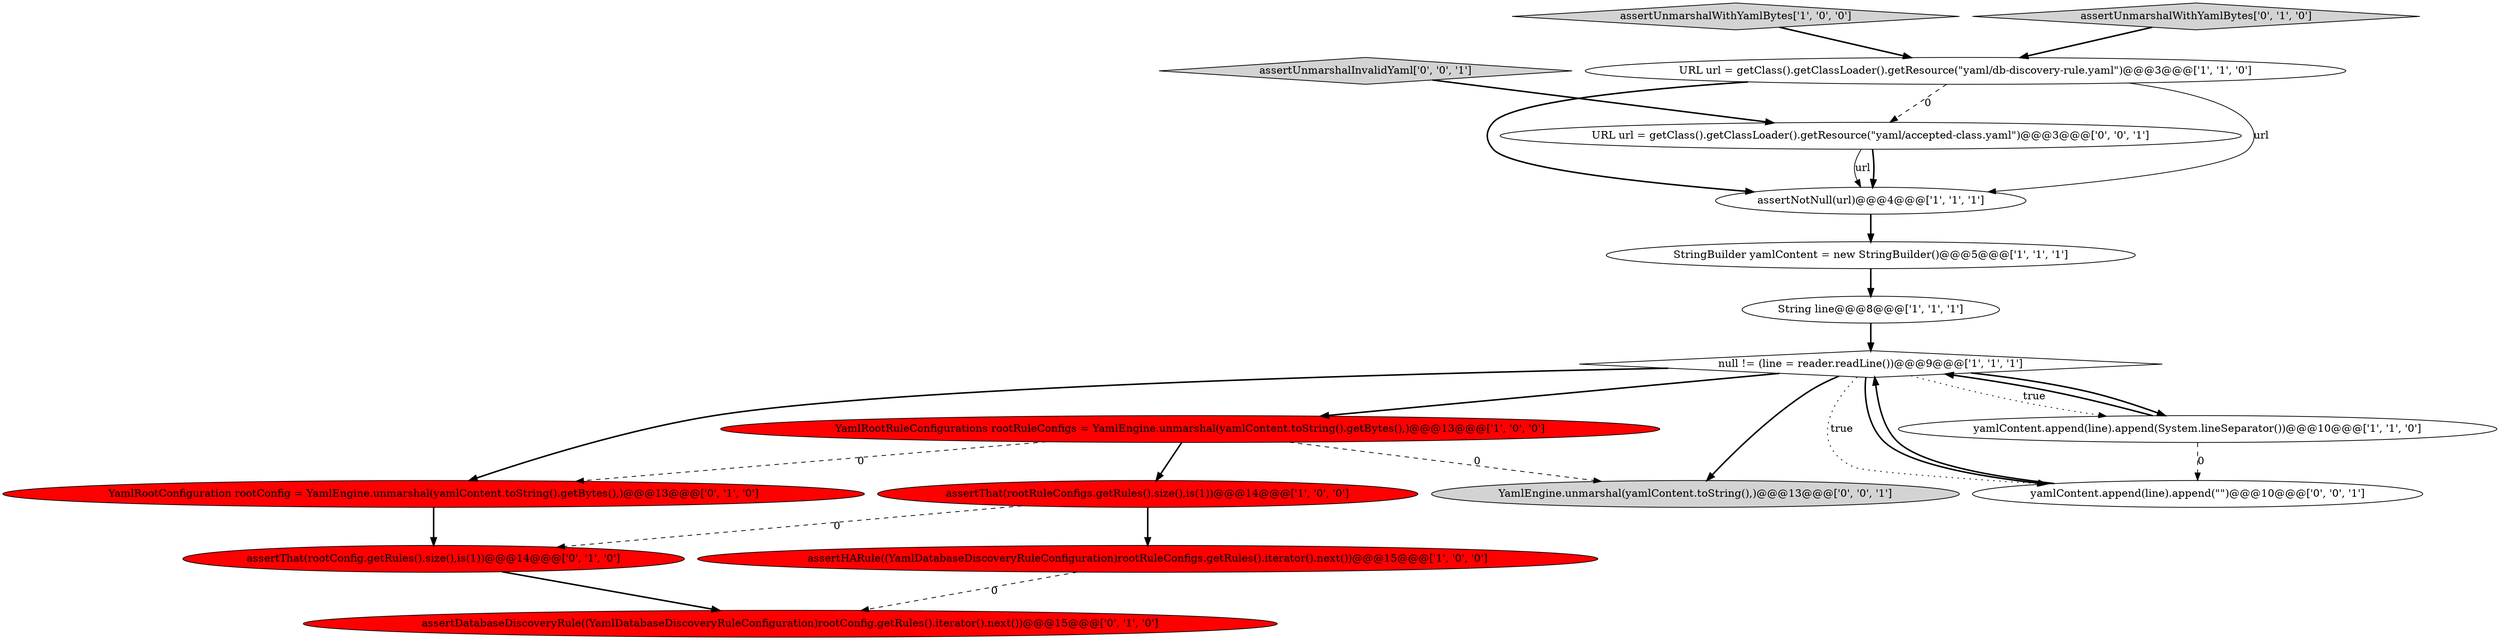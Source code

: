 digraph {
9 [style = filled, label = "YamlRootRuleConfigurations rootRuleConfigs = YamlEngine.unmarshal(yamlContent.toString().getBytes(),)@@@13@@@['1', '0', '0']", fillcolor = red, shape = ellipse image = "AAA1AAABBB1BBB"];
11 [style = filled, label = "YamlRootConfiguration rootConfig = YamlEngine.unmarshal(yamlContent.toString().getBytes(),)@@@13@@@['0', '1', '0']", fillcolor = red, shape = ellipse image = "AAA1AAABBB2BBB"];
13 [style = filled, label = "assertDatabaseDiscoveryRule((YamlDatabaseDiscoveryRuleConfiguration)rootConfig.getRules().iterator().next())@@@15@@@['0', '1', '0']", fillcolor = red, shape = ellipse image = "AAA1AAABBB2BBB"];
7 [style = filled, label = "assertThat(rootRuleConfigs.getRules().size(),is(1))@@@14@@@['1', '0', '0']", fillcolor = red, shape = ellipse image = "AAA1AAABBB1BBB"];
14 [style = filled, label = "YamlEngine.unmarshal(yamlContent.toString(),)@@@13@@@['0', '0', '1']", fillcolor = lightgray, shape = ellipse image = "AAA0AAABBB3BBB"];
16 [style = filled, label = "assertUnmarshalInvalidYaml['0', '0', '1']", fillcolor = lightgray, shape = diamond image = "AAA0AAABBB3BBB"];
2 [style = filled, label = "null != (line = reader.readLine())@@@9@@@['1', '1', '1']", fillcolor = white, shape = diamond image = "AAA0AAABBB1BBB"];
0 [style = filled, label = "assertUnmarshalWithYamlBytes['1', '0', '0']", fillcolor = lightgray, shape = diamond image = "AAA0AAABBB1BBB"];
12 [style = filled, label = "assertThat(rootConfig.getRules().size(),is(1))@@@14@@@['0', '1', '0']", fillcolor = red, shape = ellipse image = "AAA1AAABBB2BBB"];
15 [style = filled, label = "yamlContent.append(line).append(\"\")@@@10@@@['0', '0', '1']", fillcolor = white, shape = ellipse image = "AAA0AAABBB3BBB"];
17 [style = filled, label = "URL url = getClass().getClassLoader().getResource(\"yaml/accepted-class.yaml\")@@@3@@@['0', '0', '1']", fillcolor = white, shape = ellipse image = "AAA0AAABBB3BBB"];
10 [style = filled, label = "assertUnmarshalWithYamlBytes['0', '1', '0']", fillcolor = lightgray, shape = diamond image = "AAA0AAABBB2BBB"];
6 [style = filled, label = "URL url = getClass().getClassLoader().getResource(\"yaml/db-discovery-rule.yaml\")@@@3@@@['1', '1', '0']", fillcolor = white, shape = ellipse image = "AAA0AAABBB1BBB"];
3 [style = filled, label = "String line@@@8@@@['1', '1', '1']", fillcolor = white, shape = ellipse image = "AAA0AAABBB1BBB"];
1 [style = filled, label = "StringBuilder yamlContent = new StringBuilder()@@@5@@@['1', '1', '1']", fillcolor = white, shape = ellipse image = "AAA0AAABBB1BBB"];
5 [style = filled, label = "assertHARule((YamlDatabaseDiscoveryRuleConfiguration)rootRuleConfigs.getRules().iterator().next())@@@15@@@['1', '0', '0']", fillcolor = red, shape = ellipse image = "AAA1AAABBB1BBB"];
8 [style = filled, label = "assertNotNull(url)@@@4@@@['1', '1', '1']", fillcolor = white, shape = ellipse image = "AAA0AAABBB1BBB"];
4 [style = filled, label = "yamlContent.append(line).append(System.lineSeparator())@@@10@@@['1', '1', '0']", fillcolor = white, shape = ellipse image = "AAA0AAABBB1BBB"];
5->13 [style = dashed, label="0"];
17->8 [style = bold, label=""];
15->2 [style = bold, label=""];
17->8 [style = solid, label="url"];
6->8 [style = solid, label="url"];
0->6 [style = bold, label=""];
1->3 [style = bold, label=""];
2->15 [style = dotted, label="true"];
11->12 [style = bold, label=""];
6->17 [style = dashed, label="0"];
4->2 [style = bold, label=""];
2->9 [style = bold, label=""];
16->17 [style = bold, label=""];
9->7 [style = bold, label=""];
2->4 [style = bold, label=""];
10->6 [style = bold, label=""];
8->1 [style = bold, label=""];
12->13 [style = bold, label=""];
7->5 [style = bold, label=""];
9->14 [style = dashed, label="0"];
3->2 [style = bold, label=""];
4->15 [style = dashed, label="0"];
2->14 [style = bold, label=""];
2->15 [style = bold, label=""];
6->8 [style = bold, label=""];
2->4 [style = dotted, label="true"];
7->12 [style = dashed, label="0"];
9->11 [style = dashed, label="0"];
2->11 [style = bold, label=""];
}
